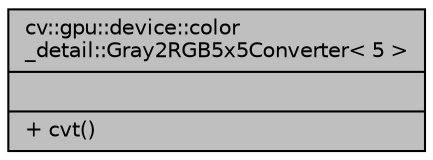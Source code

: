 digraph "cv::gpu::device::color_detail::Gray2RGB5x5Converter&lt; 5 &gt;"
{
 // LATEX_PDF_SIZE
  edge [fontname="Helvetica",fontsize="10",labelfontname="Helvetica",labelfontsize="10"];
  node [fontname="Helvetica",fontsize="10",shape=record];
  Node1 [label="{cv::gpu::device::color\l_detail::Gray2RGB5x5Converter\< 5 \>\n||+ cvt()\l}",height=0.2,width=0.4,color="black", fillcolor="grey75", style="filled", fontcolor="black",tooltip=" "];
}
